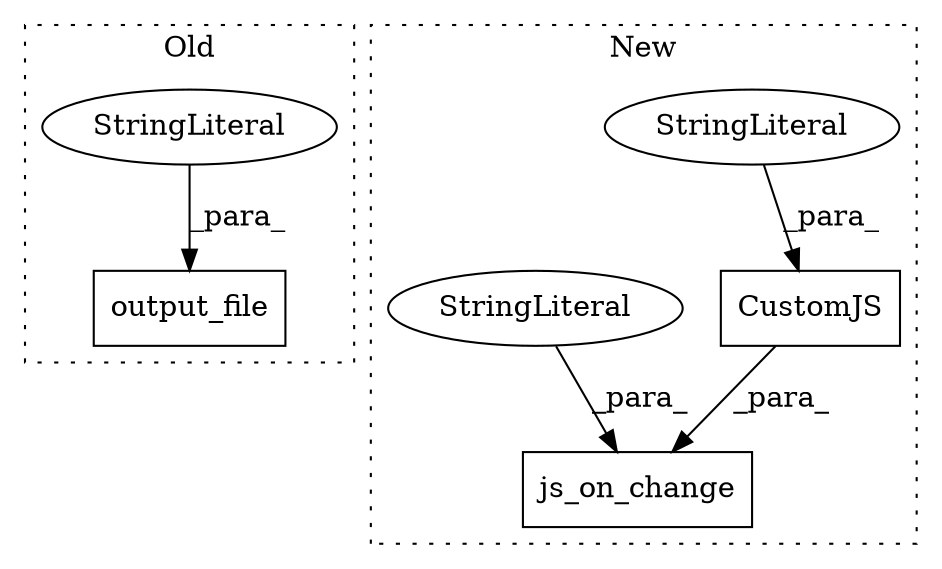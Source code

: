 digraph G {
subgraph cluster0 {
1 [label="output_file" a="32" s="160,189" l="12,1" shape="box"];
4 [label="StringLiteral" a="45" s="172" l="17" shape="ellipse"];
label = "Old";
style="dotted";
}
subgraph cluster1 {
2 [label="js_on_change" a="32" s="218,322" l="13,1" shape="box"];
3 [label="CustomJS" a="32" s="239,321" l="9,1" shape="box"];
5 [label="StringLiteral" a="45" s="248" l="73" shape="ellipse"];
6 [label="StringLiteral" a="45" s="231" l="7" shape="ellipse"];
label = "New";
style="dotted";
}
3 -> 2 [label="_para_"];
4 -> 1 [label="_para_"];
5 -> 3 [label="_para_"];
6 -> 2 [label="_para_"];
}